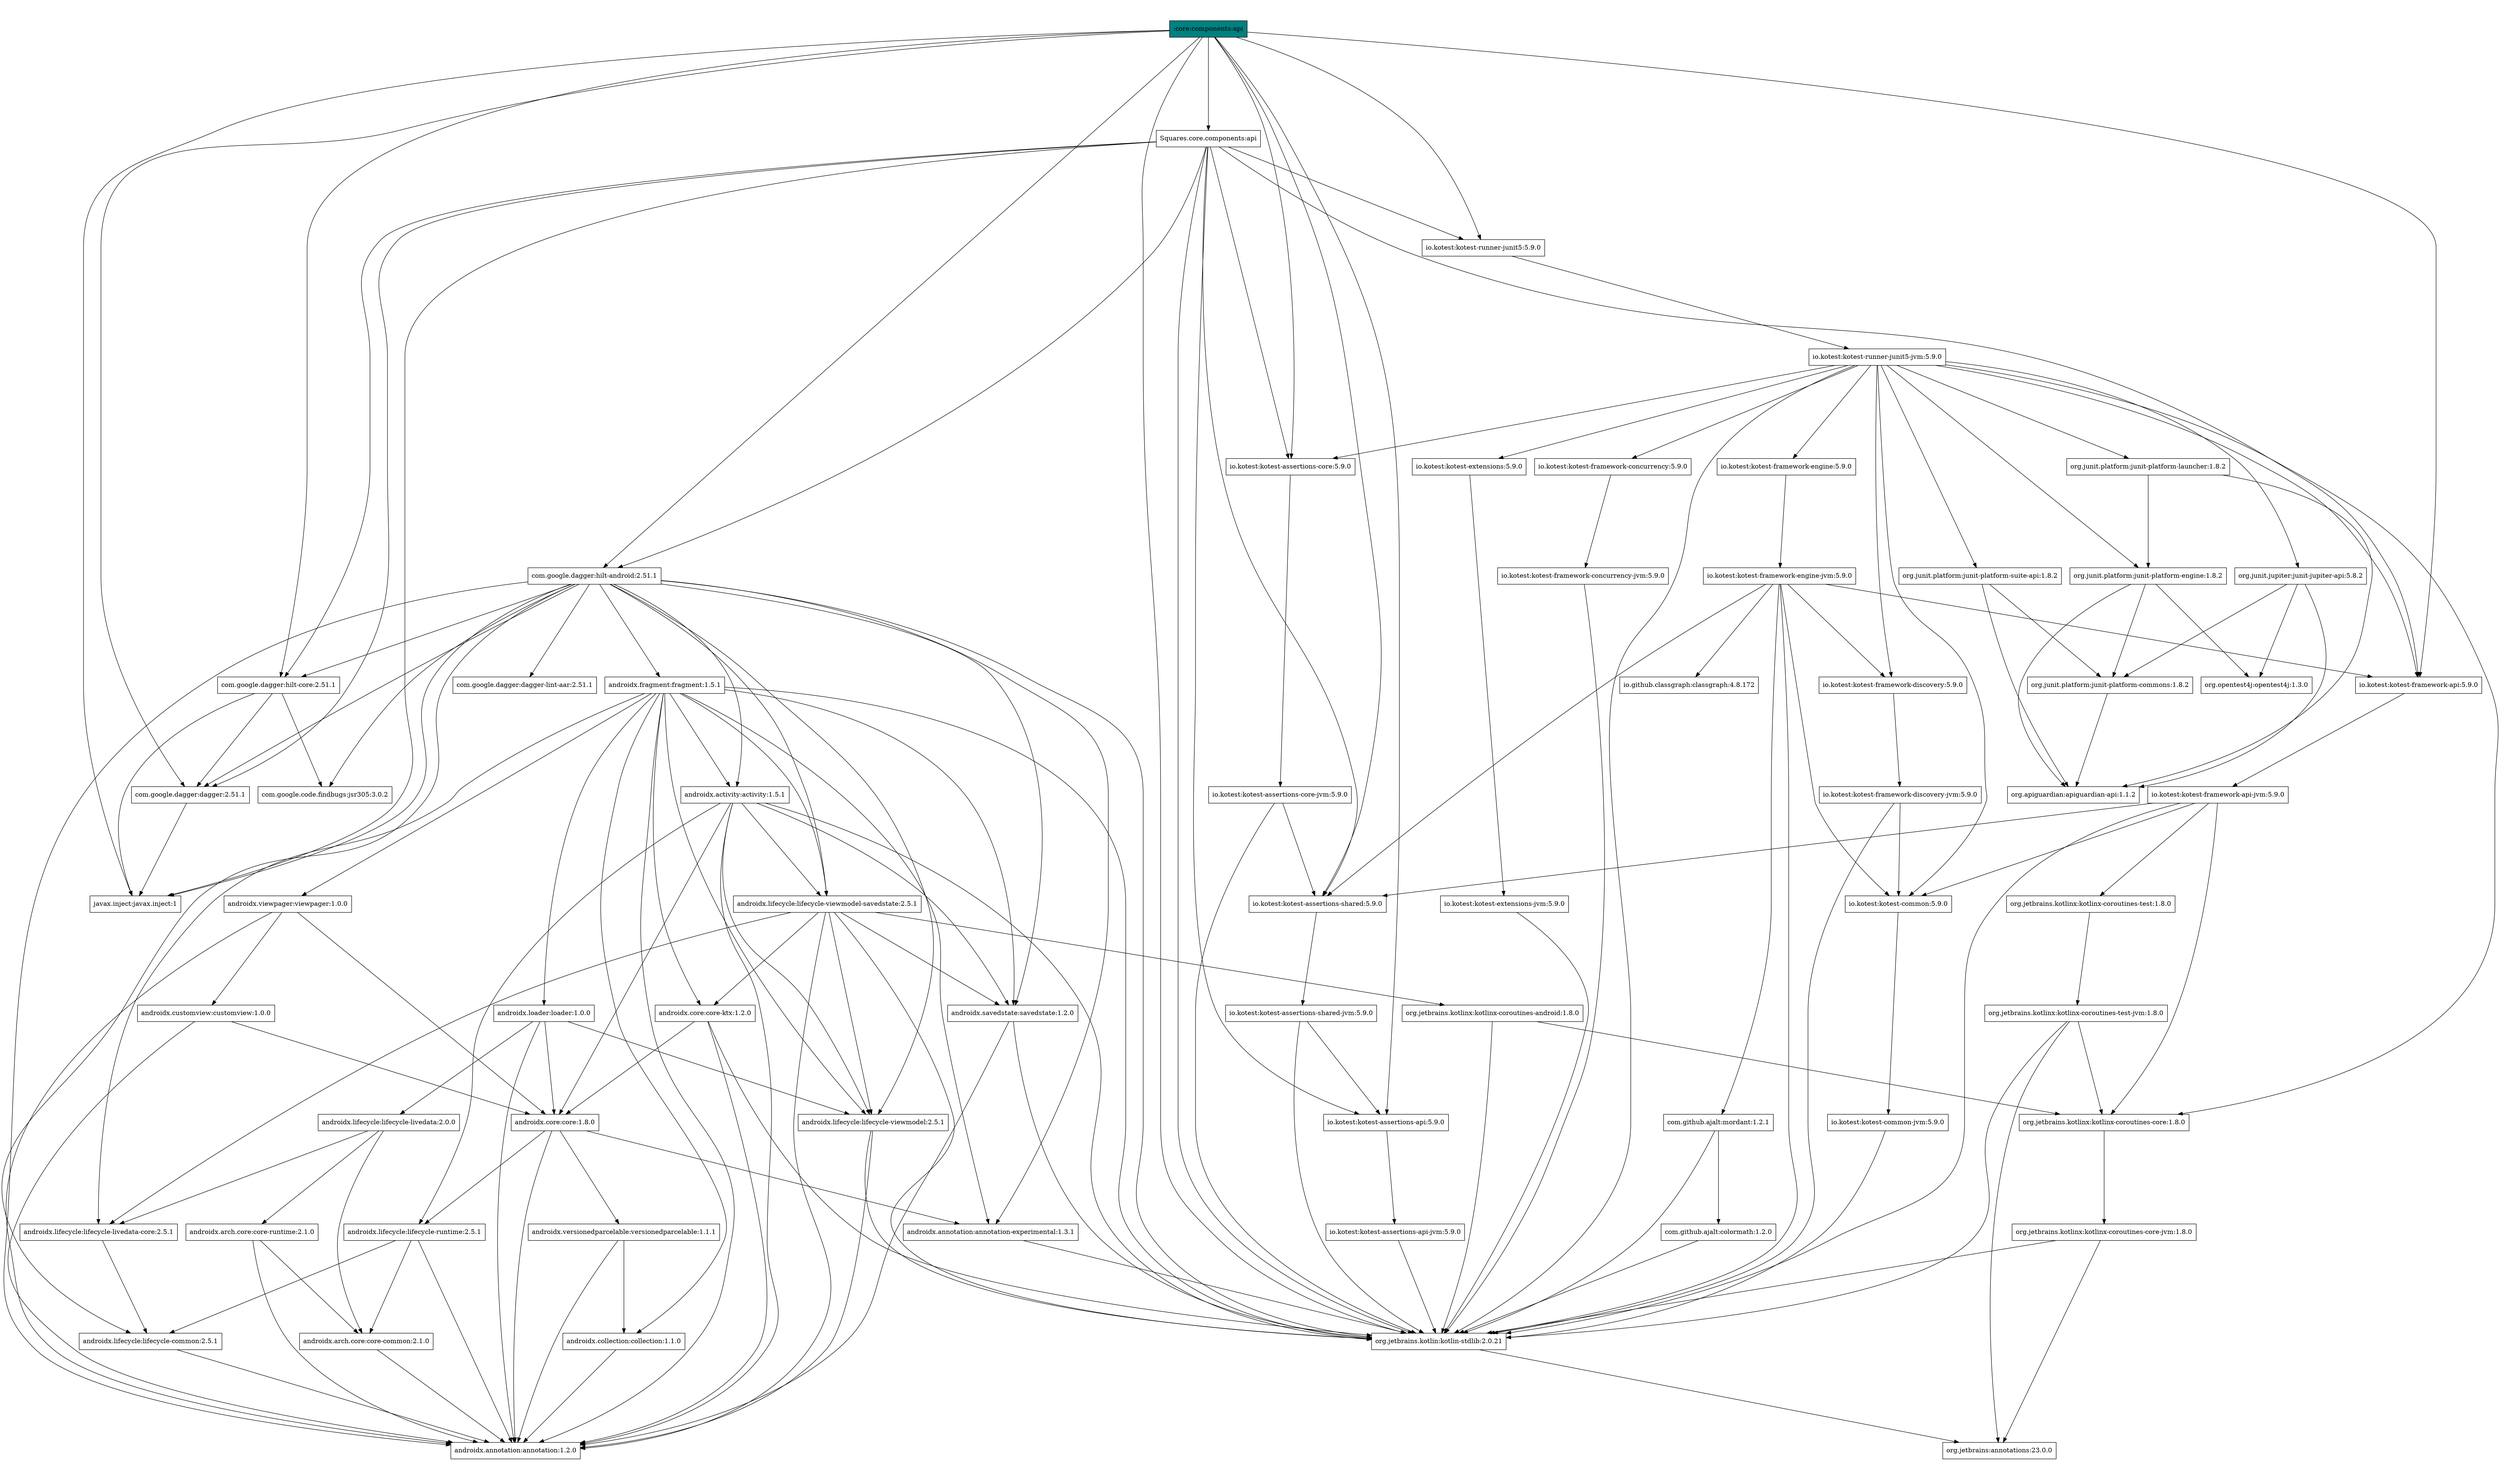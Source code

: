 strict digraph DependencyGraph {
  ratio=0.6;
  node [shape=box];

  ":core:components:api" [style=filled fillcolor="#008080"];

  ":core:components:api" -> "Squares.core.components:api";
  ":core:components:api" -> "com.google.dagger:dagger:2.51.1";
  ":core:components:api" -> "com.google.dagger:hilt-android:2.51.1";
  ":core:components:api" -> "com.google.dagger:hilt-core:2.51.1";
  ":core:components:api" -> "io.kotest:kotest-assertions-api:5.9.0";
  ":core:components:api" -> "io.kotest:kotest-assertions-core:5.9.0";
  ":core:components:api" -> "io.kotest:kotest-assertions-shared:5.9.0";
  ":core:components:api" -> "io.kotest:kotest-framework-api:5.9.0";
  ":core:components:api" -> "io.kotest:kotest-runner-junit5:5.9.0";
  ":core:components:api" -> "javax.inject:javax.inject:1";
  ":core:components:api" -> "org.jetbrains.kotlin:kotlin-stdlib:2.0.21";
  "Squares.core.components:api" -> "com.google.dagger:dagger:2.51.1";
  "Squares.core.components:api" -> "com.google.dagger:hilt-android:2.51.1";
  "Squares.core.components:api" -> "com.google.dagger:hilt-core:2.51.1";
  "Squares.core.components:api" -> "io.kotest:kotest-assertions-api:5.9.0";
  "Squares.core.components:api" -> "io.kotest:kotest-assertions-core:5.9.0";
  "Squares.core.components:api" -> "io.kotest:kotest-assertions-shared:5.9.0";
  "Squares.core.components:api" -> "io.kotest:kotest-framework-api:5.9.0";
  "Squares.core.components:api" -> "io.kotest:kotest-runner-junit5:5.9.0";
  "Squares.core.components:api" -> "javax.inject:javax.inject:1";
  "Squares.core.components:api" -> "org.jetbrains.kotlin:kotlin-stdlib:2.0.21";
  "com.google.dagger:dagger:2.51.1" -> "javax.inject:javax.inject:1";
  "com.google.dagger:hilt-android:2.51.1" -> "androidx.activity:activity:1.5.1";
  "com.google.dagger:hilt-android:2.51.1" -> "androidx.annotation:annotation:1.2.0";
  "com.google.dagger:hilt-android:2.51.1" -> "androidx.annotation:annotation-experimental:1.3.1";
  "com.google.dagger:hilt-android:2.51.1" -> "androidx.fragment:fragment:1.5.1";
  "com.google.dagger:hilt-android:2.51.1" -> "androidx.lifecycle:lifecycle-common:2.5.1";
  "com.google.dagger:hilt-android:2.51.1" -> "androidx.lifecycle:lifecycle-viewmodel:2.5.1";
  "com.google.dagger:hilt-android:2.51.1" -> "androidx.lifecycle:lifecycle-viewmodel-savedstate:2.5.1";
  "com.google.dagger:hilt-android:2.51.1" -> "androidx.savedstate:savedstate:1.2.0";
  "com.google.dagger:hilt-android:2.51.1" -> "com.google.code.findbugs:jsr305:3.0.2";
  "com.google.dagger:hilt-android:2.51.1" -> "com.google.dagger:dagger:2.51.1";
  "com.google.dagger:hilt-android:2.51.1" -> "com.google.dagger:dagger-lint-aar:2.51.1";
  "com.google.dagger:hilt-android:2.51.1" -> "com.google.dagger:hilt-core:2.51.1";
  "com.google.dagger:hilt-android:2.51.1" -> "javax.inject:javax.inject:1";
  "com.google.dagger:hilt-android:2.51.1" -> "org.jetbrains.kotlin:kotlin-stdlib:2.0.21";
  "androidx.activity:activity:1.5.1" -> "androidx.annotation:annotation:1.2.0";
  "androidx.activity:activity:1.5.1" -> "androidx.core:core:1.8.0";
  "androidx.activity:activity:1.5.1" -> "androidx.lifecycle:lifecycle-runtime:2.5.1";
  "androidx.activity:activity:1.5.1" -> "androidx.lifecycle:lifecycle-viewmodel:2.5.1";
  "androidx.activity:activity:1.5.1" -> "androidx.lifecycle:lifecycle-viewmodel-savedstate:2.5.1";
  "androidx.activity:activity:1.5.1" -> "androidx.savedstate:savedstate:1.2.0";
  "androidx.activity:activity:1.5.1" -> "org.jetbrains.kotlin:kotlin-stdlib:2.0.21";
  "androidx.core:core:1.8.0" -> "androidx.annotation:annotation:1.2.0";
  "androidx.core:core:1.8.0" -> "androidx.annotation:annotation-experimental:1.3.1";
  "androidx.core:core:1.8.0" -> "androidx.lifecycle:lifecycle-runtime:2.5.1";
  "androidx.core:core:1.8.0" -> "androidx.versionedparcelable:versionedparcelable:1.1.1";
  "androidx.annotation:annotation-experimental:1.3.1" -> "org.jetbrains.kotlin:kotlin-stdlib:2.0.21";
  "org.jetbrains.kotlin:kotlin-stdlib:2.0.21" -> "org.jetbrains:annotations:23.0.0";
  "androidx.lifecycle:lifecycle-runtime:2.5.1" -> "androidx.annotation:annotation:1.2.0";
  "androidx.lifecycle:lifecycle-runtime:2.5.1" -> "androidx.arch.core:core-common:2.1.0";
  "androidx.lifecycle:lifecycle-runtime:2.5.1" -> "androidx.lifecycle:lifecycle-common:2.5.1";
  "androidx.arch.core:core-common:2.1.0" -> "androidx.annotation:annotation:1.2.0";
  "androidx.lifecycle:lifecycle-common:2.5.1" -> "androidx.annotation:annotation:1.2.0";
  "androidx.versionedparcelable:versionedparcelable:1.1.1" -> "androidx.annotation:annotation:1.2.0";
  "androidx.versionedparcelable:versionedparcelable:1.1.1" -> "androidx.collection:collection:1.1.0";
  "androidx.collection:collection:1.1.0" -> "androidx.annotation:annotation:1.2.0";
  "androidx.lifecycle:lifecycle-viewmodel:2.5.1" -> "androidx.annotation:annotation:1.2.0";
  "androidx.lifecycle:lifecycle-viewmodel:2.5.1" -> "org.jetbrains.kotlin:kotlin-stdlib:2.0.21";
  "androidx.lifecycle:lifecycle-viewmodel-savedstate:2.5.1" -> "androidx.annotation:annotation:1.2.0";
  "androidx.lifecycle:lifecycle-viewmodel-savedstate:2.5.1" -> "androidx.core:core-ktx:1.2.0";
  "androidx.lifecycle:lifecycle-viewmodel-savedstate:2.5.1" -> "androidx.lifecycle:lifecycle-livedata-core:2.5.1";
  "androidx.lifecycle:lifecycle-viewmodel-savedstate:2.5.1" -> "androidx.lifecycle:lifecycle-viewmodel:2.5.1";
  "androidx.lifecycle:lifecycle-viewmodel-savedstate:2.5.1" -> "androidx.savedstate:savedstate:1.2.0";
  "androidx.lifecycle:lifecycle-viewmodel-savedstate:2.5.1" -> "org.jetbrains.kotlin:kotlin-stdlib:2.0.21";
  "androidx.lifecycle:lifecycle-viewmodel-savedstate:2.5.1" -> "org.jetbrains.kotlinx:kotlinx-coroutines-android:1.8.0";
  "androidx.core:core-ktx:1.2.0" -> "androidx.annotation:annotation:1.2.0";
  "androidx.core:core-ktx:1.2.0" -> "androidx.core:core:1.8.0";
  "androidx.core:core-ktx:1.2.0" -> "org.jetbrains.kotlin:kotlin-stdlib:2.0.21";
  "androidx.lifecycle:lifecycle-livedata-core:2.5.1" -> "androidx.lifecycle:lifecycle-common:2.5.1";
  "androidx.savedstate:savedstate:1.2.0" -> "androidx.annotation:annotation:1.2.0";
  "androidx.savedstate:savedstate:1.2.0" -> "org.jetbrains.kotlin:kotlin-stdlib:2.0.21";
  "org.jetbrains.kotlinx:kotlinx-coroutines-android:1.8.0" -> "org.jetbrains.kotlin:kotlin-stdlib:2.0.21";
  "org.jetbrains.kotlinx:kotlinx-coroutines-android:1.8.0" -> "org.jetbrains.kotlinx:kotlinx-coroutines-core:1.8.0";
  "org.jetbrains.kotlinx:kotlinx-coroutines-core:1.8.0" -> "org.jetbrains.kotlinx:kotlinx-coroutines-core-jvm:1.8.0";
  "org.jetbrains.kotlinx:kotlinx-coroutines-core-jvm:1.8.0" -> "org.jetbrains.kotlin:kotlin-stdlib:2.0.21";
  "org.jetbrains.kotlinx:kotlinx-coroutines-core-jvm:1.8.0" -> "org.jetbrains:annotations:23.0.0";
  "androidx.fragment:fragment:1.5.1" -> "androidx.activity:activity:1.5.1";
  "androidx.fragment:fragment:1.5.1" -> "androidx.annotation:annotation:1.2.0";
  "androidx.fragment:fragment:1.5.1" -> "androidx.annotation:annotation-experimental:1.3.1";
  "androidx.fragment:fragment:1.5.1" -> "androidx.collection:collection:1.1.0";
  "androidx.fragment:fragment:1.5.1" -> "androidx.core:core-ktx:1.2.0";
  "androidx.fragment:fragment:1.5.1" -> "androidx.lifecycle:lifecycle-livedata-core:2.5.1";
  "androidx.fragment:fragment:1.5.1" -> "androidx.lifecycle:lifecycle-viewmodel:2.5.1";
  "androidx.fragment:fragment:1.5.1" -> "androidx.lifecycle:lifecycle-viewmodel-savedstate:2.5.1";
  "androidx.fragment:fragment:1.5.1" -> "androidx.loader:loader:1.0.0";
  "androidx.fragment:fragment:1.5.1" -> "androidx.savedstate:savedstate:1.2.0";
  "androidx.fragment:fragment:1.5.1" -> "androidx.viewpager:viewpager:1.0.0";
  "androidx.fragment:fragment:1.5.1" -> "org.jetbrains.kotlin:kotlin-stdlib:2.0.21";
  "androidx.loader:loader:1.0.0" -> "androidx.annotation:annotation:1.2.0";
  "androidx.loader:loader:1.0.0" -> "androidx.core:core:1.8.0";
  "androidx.loader:loader:1.0.0" -> "androidx.lifecycle:lifecycle-livedata:2.0.0";
  "androidx.loader:loader:1.0.0" -> "androidx.lifecycle:lifecycle-viewmodel:2.5.1";
  "androidx.lifecycle:lifecycle-livedata:2.0.0" -> "androidx.arch.core:core-common:2.1.0";
  "androidx.lifecycle:lifecycle-livedata:2.0.0" -> "androidx.arch.core:core-runtime:2.1.0";
  "androidx.lifecycle:lifecycle-livedata:2.0.0" -> "androidx.lifecycle:lifecycle-livedata-core:2.5.1";
  "androidx.arch.core:core-runtime:2.1.0" -> "androidx.annotation:annotation:1.2.0";
  "androidx.arch.core:core-runtime:2.1.0" -> "androidx.arch.core:core-common:2.1.0";
  "androidx.viewpager:viewpager:1.0.0" -> "androidx.annotation:annotation:1.2.0";
  "androidx.viewpager:viewpager:1.0.0" -> "androidx.core:core:1.8.0";
  "androidx.viewpager:viewpager:1.0.0" -> "androidx.customview:customview:1.0.0";
  "androidx.customview:customview:1.0.0" -> "androidx.annotation:annotation:1.2.0";
  "androidx.customview:customview:1.0.0" -> "androidx.core:core:1.8.0";
  "com.google.dagger:hilt-core:2.51.1" -> "com.google.code.findbugs:jsr305:3.0.2";
  "com.google.dagger:hilt-core:2.51.1" -> "com.google.dagger:dagger:2.51.1";
  "com.google.dagger:hilt-core:2.51.1" -> "javax.inject:javax.inject:1";
  "io.kotest:kotest-assertions-api:5.9.0" -> "io.kotest:kotest-assertions-api-jvm:5.9.0";
  "io.kotest:kotest-assertions-api-jvm:5.9.0" -> "org.jetbrains.kotlin:kotlin-stdlib:2.0.21";
  "io.kotest:kotest-assertions-core:5.9.0" -> "io.kotest:kotest-assertions-core-jvm:5.9.0";
  "io.kotest:kotest-assertions-core-jvm:5.9.0" -> "io.kotest:kotest-assertions-shared:5.9.0";
  "io.kotest:kotest-assertions-core-jvm:5.9.0" -> "org.jetbrains.kotlin:kotlin-stdlib:2.0.21";
  "io.kotest:kotest-assertions-shared:5.9.0" -> "io.kotest:kotest-assertions-shared-jvm:5.9.0";
  "io.kotest:kotest-assertions-shared-jvm:5.9.0" -> "io.kotest:kotest-assertions-api:5.9.0";
  "io.kotest:kotest-assertions-shared-jvm:5.9.0" -> "org.jetbrains.kotlin:kotlin-stdlib:2.0.21";
  "io.kotest:kotest-framework-api:5.9.0" -> "io.kotest:kotest-framework-api-jvm:5.9.0";
  "io.kotest:kotest-framework-api-jvm:5.9.0" -> "io.kotest:kotest-assertions-shared:5.9.0";
  "io.kotest:kotest-framework-api-jvm:5.9.0" -> "io.kotest:kotest-common:5.9.0";
  "io.kotest:kotest-framework-api-jvm:5.9.0" -> "org.jetbrains.kotlin:kotlin-stdlib:2.0.21";
  "io.kotest:kotest-framework-api-jvm:5.9.0" -> "org.jetbrains.kotlinx:kotlinx-coroutines-core:1.8.0";
  "io.kotest:kotest-framework-api-jvm:5.9.0" -> "org.jetbrains.kotlinx:kotlinx-coroutines-test:1.8.0";
  "io.kotest:kotest-common:5.9.0" -> "io.kotest:kotest-common-jvm:5.9.0";
  "io.kotest:kotest-common-jvm:5.9.0" -> "org.jetbrains.kotlin:kotlin-stdlib:2.0.21";
  "org.jetbrains.kotlinx:kotlinx-coroutines-test:1.8.0" -> "org.jetbrains.kotlinx:kotlinx-coroutines-test-jvm:1.8.0";
  "org.jetbrains.kotlinx:kotlinx-coroutines-test-jvm:1.8.0" -> "org.jetbrains.kotlin:kotlin-stdlib:2.0.21";
  "org.jetbrains.kotlinx:kotlinx-coroutines-test-jvm:1.8.0" -> "org.jetbrains.kotlinx:kotlinx-coroutines-core:1.8.0";
  "org.jetbrains.kotlinx:kotlinx-coroutines-test-jvm:1.8.0" -> "org.jetbrains:annotations:23.0.0";
  "io.kotest:kotest-runner-junit5:5.9.0" -> "io.kotest:kotest-runner-junit5-jvm:5.9.0";
  "io.kotest:kotest-runner-junit5-jvm:5.9.0" -> "io.kotest:kotest-assertions-core:5.9.0";
  "io.kotest:kotest-runner-junit5-jvm:5.9.0" -> "io.kotest:kotest-common:5.9.0";
  "io.kotest:kotest-runner-junit5-jvm:5.9.0" -> "io.kotest:kotest-extensions:5.9.0";
  "io.kotest:kotest-runner-junit5-jvm:5.9.0" -> "io.kotest:kotest-framework-api:5.9.0";
  "io.kotest:kotest-runner-junit5-jvm:5.9.0" -> "io.kotest:kotest-framework-concurrency:5.9.0";
  "io.kotest:kotest-runner-junit5-jvm:5.9.0" -> "io.kotest:kotest-framework-discovery:5.9.0";
  "io.kotest:kotest-runner-junit5-jvm:5.9.0" -> "io.kotest:kotest-framework-engine:5.9.0";
  "io.kotest:kotest-runner-junit5-jvm:5.9.0" -> "org.jetbrains.kotlin:kotlin-stdlib:2.0.21";
  "io.kotest:kotest-runner-junit5-jvm:5.9.0" -> "org.jetbrains.kotlinx:kotlinx-coroutines-core:1.8.0";
  "io.kotest:kotest-runner-junit5-jvm:5.9.0" -> "org.junit.jupiter:junit-jupiter-api:5.8.2";
  "io.kotest:kotest-runner-junit5-jvm:5.9.0" -> "org.junit.platform:junit-platform-engine:1.8.2";
  "io.kotest:kotest-runner-junit5-jvm:5.9.0" -> "org.junit.platform:junit-platform-launcher:1.8.2";
  "io.kotest:kotest-runner-junit5-jvm:5.9.0" -> "org.junit.platform:junit-platform-suite-api:1.8.2";
  "io.kotest:kotest-extensions:5.9.0" -> "io.kotest:kotest-extensions-jvm:5.9.0";
  "io.kotest:kotest-extensions-jvm:5.9.0" -> "org.jetbrains.kotlin:kotlin-stdlib:2.0.21";
  "io.kotest:kotest-framework-concurrency:5.9.0" -> "io.kotest:kotest-framework-concurrency-jvm:5.9.0";
  "io.kotest:kotest-framework-concurrency-jvm:5.9.0" -> "org.jetbrains.kotlin:kotlin-stdlib:2.0.21";
  "io.kotest:kotest-framework-discovery:5.9.0" -> "io.kotest:kotest-framework-discovery-jvm:5.9.0";
  "io.kotest:kotest-framework-discovery-jvm:5.9.0" -> "io.kotest:kotest-common:5.9.0";
  "io.kotest:kotest-framework-discovery-jvm:5.9.0" -> "org.jetbrains.kotlin:kotlin-stdlib:2.0.21";
  "io.kotest:kotest-framework-engine:5.9.0" -> "io.kotest:kotest-framework-engine-jvm:5.9.0";
  "io.kotest:kotest-framework-engine-jvm:5.9.0" -> "com.github.ajalt:mordant:1.2.1";
  "io.kotest:kotest-framework-engine-jvm:5.9.0" -> "io.github.classgraph:classgraph:4.8.172";
  "io.kotest:kotest-framework-engine-jvm:5.9.0" -> "io.kotest:kotest-assertions-shared:5.9.0";
  "io.kotest:kotest-framework-engine-jvm:5.9.0" -> "io.kotest:kotest-common:5.9.0";
  "io.kotest:kotest-framework-engine-jvm:5.9.0" -> "io.kotest:kotest-framework-api:5.9.0";
  "io.kotest:kotest-framework-engine-jvm:5.9.0" -> "io.kotest:kotest-framework-discovery:5.9.0";
  "io.kotest:kotest-framework-engine-jvm:5.9.0" -> "org.jetbrains.kotlin:kotlin-stdlib:2.0.21";
  "com.github.ajalt:mordant:1.2.1" -> "com.github.ajalt:colormath:1.2.0";
  "com.github.ajalt:mordant:1.2.1" -> "org.jetbrains.kotlin:kotlin-stdlib:2.0.21";
  "com.github.ajalt:colormath:1.2.0" -> "org.jetbrains.kotlin:kotlin-stdlib:2.0.21";
  "org.junit.jupiter:junit-jupiter-api:5.8.2" -> "org.apiguardian:apiguardian-api:1.1.2";
  "org.junit.jupiter:junit-jupiter-api:5.8.2" -> "org.junit.platform:junit-platform-commons:1.8.2";
  "org.junit.jupiter:junit-jupiter-api:5.8.2" -> "org.opentest4j:opentest4j:1.3.0";
  "org.junit.platform:junit-platform-commons:1.8.2" -> "org.apiguardian:apiguardian-api:1.1.2";
  "org.junit.platform:junit-platform-engine:1.8.2" -> "org.apiguardian:apiguardian-api:1.1.2";
  "org.junit.platform:junit-platform-engine:1.8.2" -> "org.junit.platform:junit-platform-commons:1.8.2";
  "org.junit.platform:junit-platform-engine:1.8.2" -> "org.opentest4j:opentest4j:1.3.0";
  "org.junit.platform:junit-platform-launcher:1.8.2" -> "org.apiguardian:apiguardian-api:1.1.2";
  "org.junit.platform:junit-platform-launcher:1.8.2" -> "org.junit.platform:junit-platform-engine:1.8.2";
  "org.junit.platform:junit-platform-suite-api:1.8.2" -> "org.apiguardian:apiguardian-api:1.1.2";
  "org.junit.platform:junit-platform-suite-api:1.8.2" -> "org.junit.platform:junit-platform-commons:1.8.2";
}